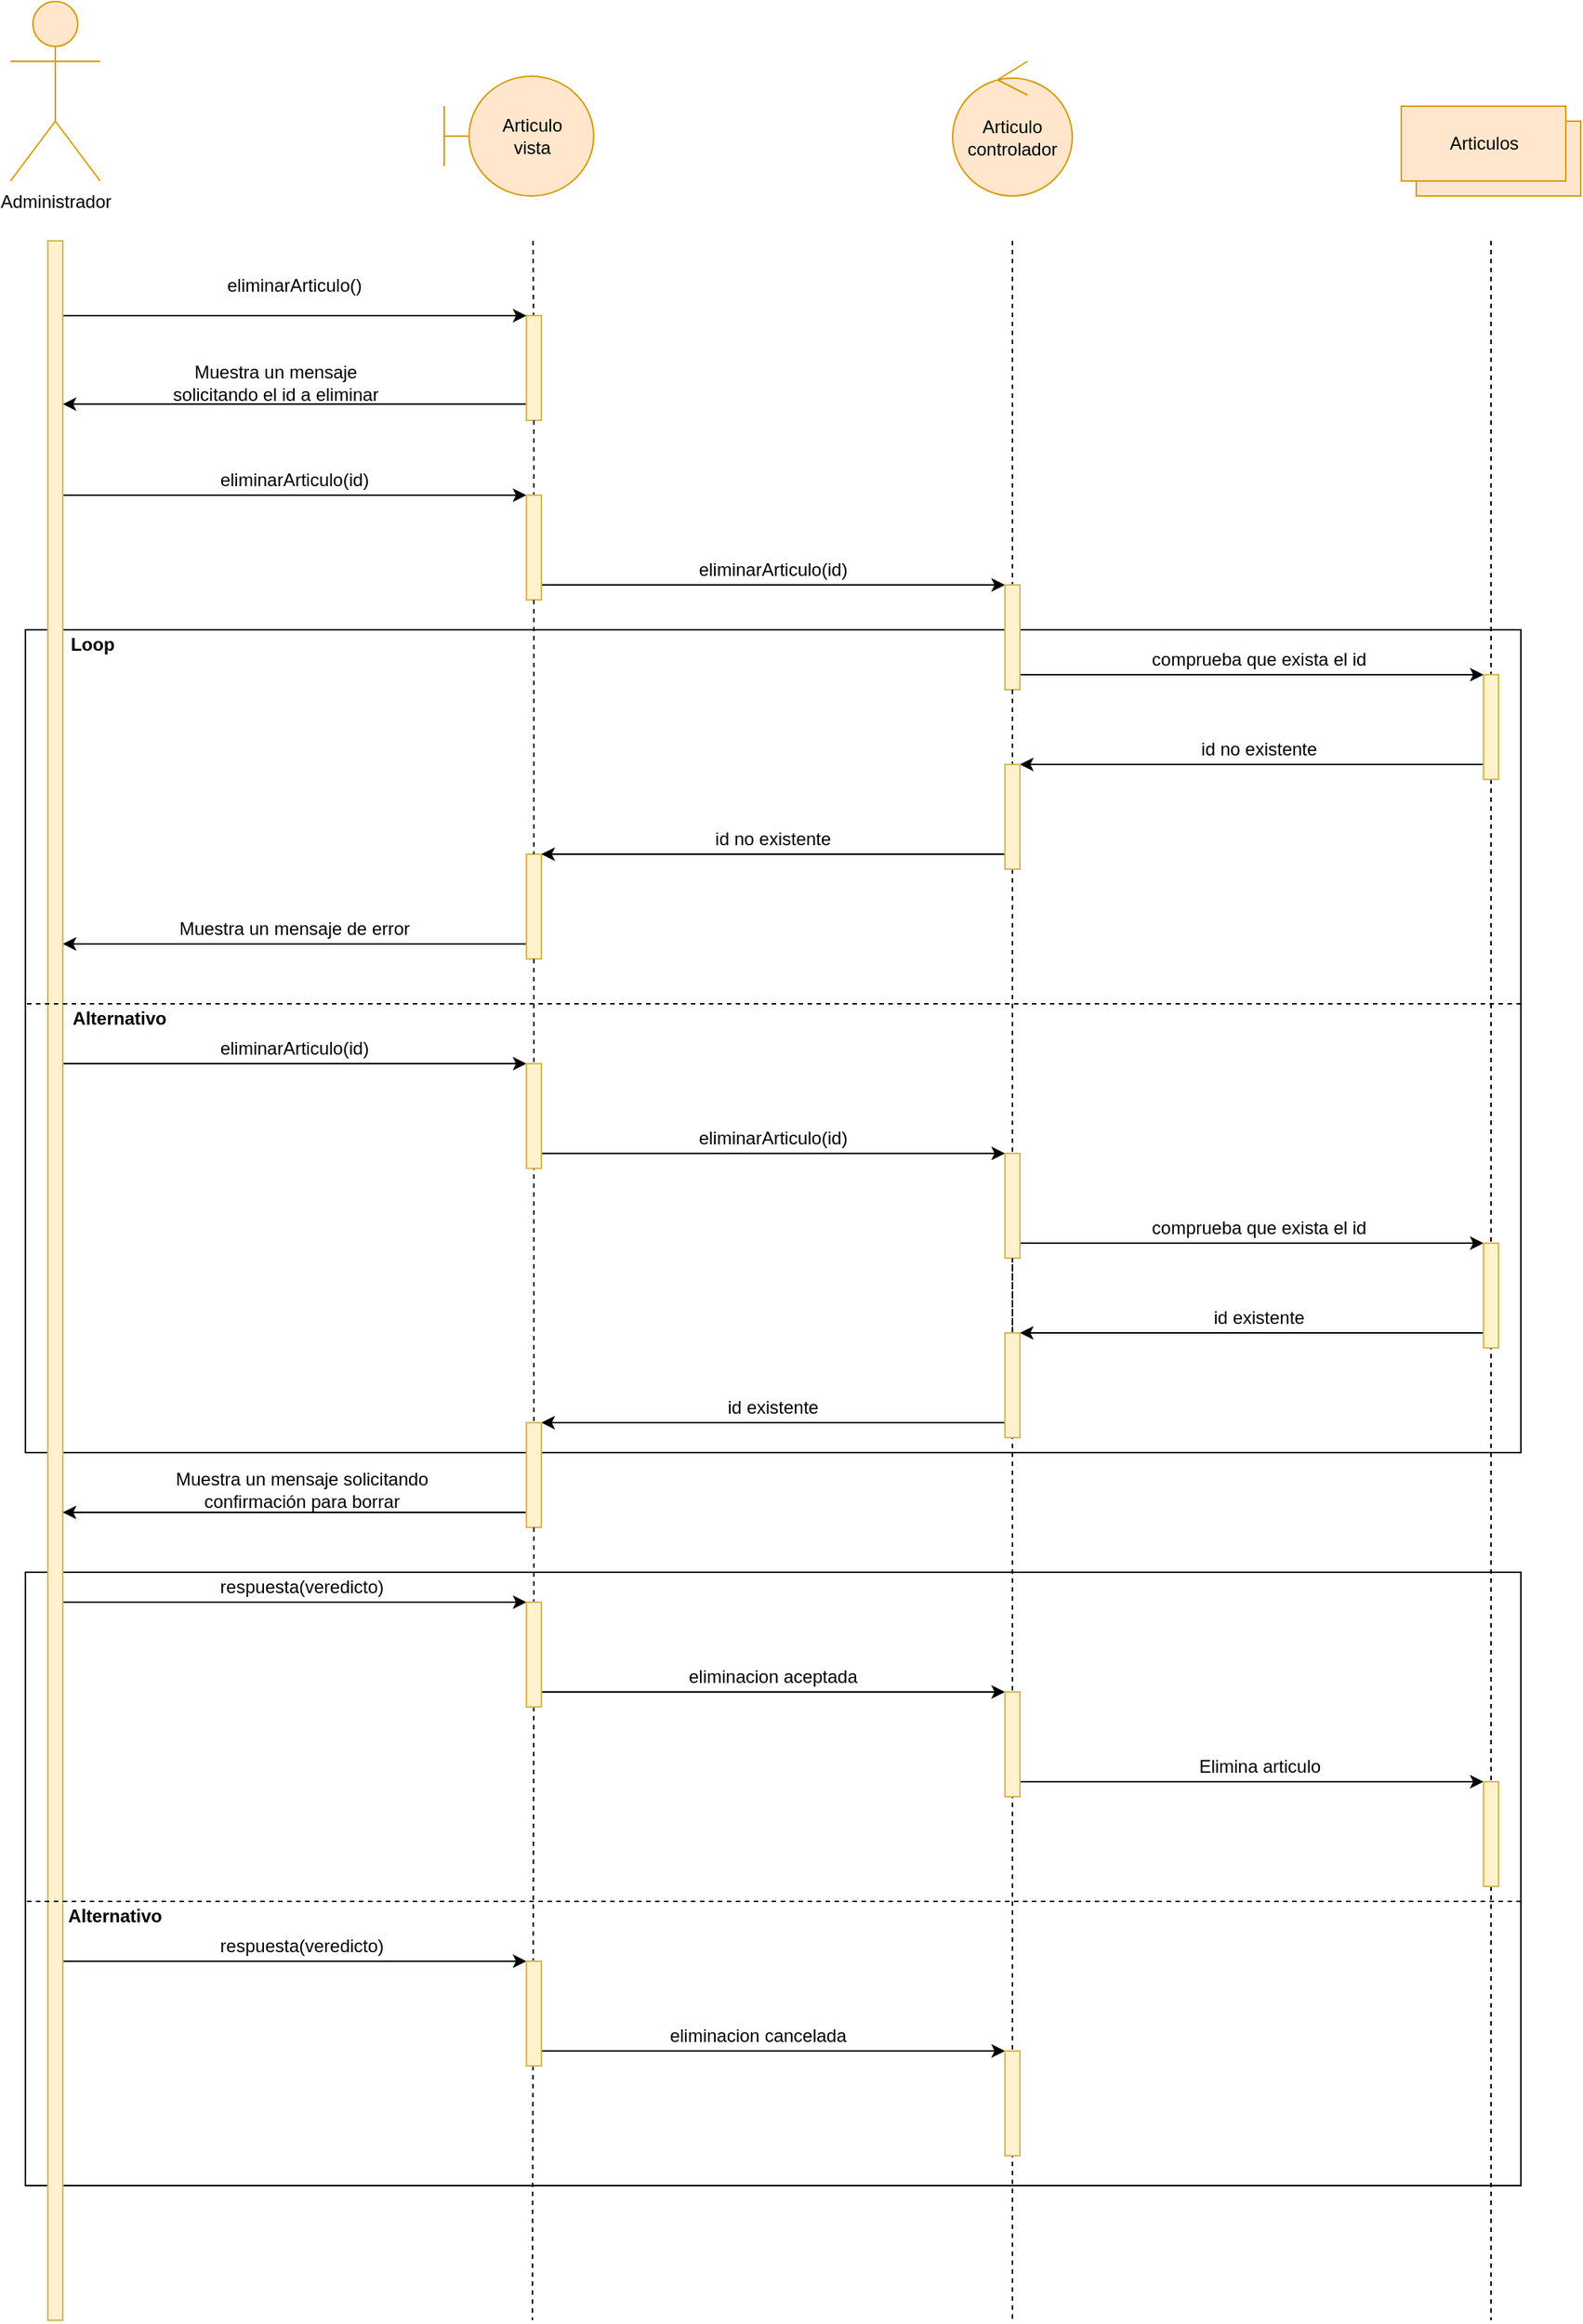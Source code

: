 <mxfile version="13.9.9" type="device"><diagram id="pXwIF2HZX7CvH8ZDANIK" name="Página-1"><mxGraphModel dx="5325" dy="1644" grid="1" gridSize="10" guides="1" tooltips="1" connect="1" arrows="1" fold="1" page="1" pageScale="1" pageWidth="827" pageHeight="1169" math="0" shadow="0"><root><mxCell id="0"/><mxCell id="1" parent="0"/><mxCell id="DD9sULa4TnjDetPjx_3E-93" value="" style="endArrow=classic;html=1;" edge="1" parent="1"><mxGeometry width="50" height="50" relative="1" as="geometry"><mxPoint x="-2145" y="1320" as="sourcePoint"/><mxPoint x="-1825" y="1320" as="targetPoint"/></mxGeometry></mxCell><mxCell id="DD9sULa4TnjDetPjx_3E-83" value="" style="rounded=0;whiteSpace=wrap;html=1;fillColor=none;" vertex="1" parent="1"><mxGeometry x="-2160" y="1060" width="1000" height="410" as="geometry"/></mxCell><mxCell id="DD9sULa4TnjDetPjx_3E-91" value="" style="endArrow=none;dashed=1;html=1;" edge="1" parent="1" target="DD9sULa4TnjDetPjx_3E-89"><mxGeometry width="50" height="50" relative="1" as="geometry"><mxPoint x="-1180" y="170" as="sourcePoint"/><mxPoint x="-1180" y="1320" as="targetPoint"/></mxGeometry></mxCell><mxCell id="DD9sULa4TnjDetPjx_3E-87" value="" style="endArrow=none;dashed=1;html=1;" edge="1" parent="1" source="DD9sULa4TnjDetPjx_3E-44"><mxGeometry width="50" height="50" relative="1" as="geometry"><mxPoint x="-1500" y="590" as="sourcePoint"/><mxPoint x="-1500" y="1560" as="targetPoint"/></mxGeometry></mxCell><mxCell id="DD9sULa4TnjDetPjx_3E-79" value="" style="endArrow=classic;html=1;" edge="1" parent="1"><mxGeometry width="50" height="50" relative="1" as="geometry"><mxPoint x="-2145" y="1080" as="sourcePoint"/><mxPoint x="-1825" y="1080" as="targetPoint"/></mxGeometry></mxCell><mxCell id="DD9sULa4TnjDetPjx_3E-41" value="" style="rounded=0;whiteSpace=wrap;html=1;fillColor=none;" vertex="1" parent="1"><mxGeometry x="-2160" y="430" width="1000" height="550" as="geometry"/></mxCell><mxCell id="DD9sULa4TnjDetPjx_3E-52" value="" style="endArrow=none;html=1;endFill=0;startArrow=classic;startFill=1;" edge="1" parent="1"><mxGeometry width="50" height="50" relative="1" as="geometry"><mxPoint x="-2135" y="640" as="sourcePoint"/><mxPoint x="-1815" y="640" as="targetPoint"/></mxGeometry></mxCell><mxCell id="DD9sULa4TnjDetPjx_3E-1" value="" style="endArrow=classic;html=1;" edge="1" parent="1"><mxGeometry width="50" height="50" relative="1" as="geometry"><mxPoint x="-2145" y="340" as="sourcePoint"/><mxPoint x="-1825" y="340" as="targetPoint"/></mxGeometry></mxCell><mxCell id="DD9sULa4TnjDetPjx_3E-2" value="Administrador" style="shape=umlActor;verticalLabelPosition=bottom;verticalAlign=top;html=1;outlineConnect=0;fillColor=#ffe6cc;strokeColor=#d79b00;" vertex="1" parent="1"><mxGeometry x="-2170" y="10" width="60" height="120" as="geometry"/></mxCell><mxCell id="DD9sULa4TnjDetPjx_3E-4" value="Articulo&lt;br&gt;vista" style="shape=umlBoundary;whiteSpace=wrap;html=1;fillColor=#ffe6cc;strokeColor=#d79b00;" vertex="1" parent="1"><mxGeometry x="-1880" y="60" width="100" height="80" as="geometry"/></mxCell><mxCell id="DD9sULa4TnjDetPjx_3E-5" value="Articulo&lt;br&gt;controlador" style="ellipse;shape=umlControl;whiteSpace=wrap;html=1;fillColor=#ffe6cc;strokeColor=#d79b00;" vertex="1" parent="1"><mxGeometry x="-1540" y="50" width="80" height="90" as="geometry"/></mxCell><mxCell id="DD9sULa4TnjDetPjx_3E-6" value="" style="group" vertex="1" connectable="0" parent="1"><mxGeometry x="-1240" y="80" width="120" height="60" as="geometry"/></mxCell><mxCell id="DD9sULa4TnjDetPjx_3E-7" value="Articulos" style="html=1;fillColor=#ffe6cc;strokeColor=#d79b00;" vertex="1" parent="DD9sULa4TnjDetPjx_3E-6"><mxGeometry x="10" y="10" width="110" height="50" as="geometry"/></mxCell><mxCell id="DD9sULa4TnjDetPjx_3E-8" value="Articulos" style="html=1;fillColor=#ffe6cc;strokeColor=#d79b00;" vertex="1" parent="DD9sULa4TnjDetPjx_3E-6"><mxGeometry width="110" height="50" as="geometry"/></mxCell><mxCell id="DD9sULa4TnjDetPjx_3E-9" value="" style="endArrow=none;dashed=1;html=1;" edge="1" parent="1" source="DD9sULa4TnjDetPjx_3E-81"><mxGeometry width="50" height="50" relative="1" as="geometry"><mxPoint x="-1820.59" y="170" as="sourcePoint"/><mxPoint x="-1821" y="1560" as="targetPoint"/></mxGeometry></mxCell><mxCell id="DD9sULa4TnjDetPjx_3E-10" value="" style="endArrow=none;dashed=1;html=1;" edge="1" parent="1" source="DD9sULa4TnjDetPjx_3E-86"><mxGeometry width="50" height="50" relative="1" as="geometry"><mxPoint x="-1500" y="170" as="sourcePoint"/><mxPoint x="-1500" y="1170" as="targetPoint"/></mxGeometry></mxCell><mxCell id="DD9sULa4TnjDetPjx_3E-11" value="" style="endArrow=none;dashed=1;html=1;" edge="1" parent="1" source="DD9sULa4TnjDetPjx_3E-89"><mxGeometry width="50" height="50" relative="1" as="geometry"><mxPoint x="-1180" y="170" as="sourcePoint"/><mxPoint x="-1180" y="1560" as="targetPoint"/></mxGeometry></mxCell><mxCell id="DD9sULa4TnjDetPjx_3E-13" value="" style="endArrow=none;dashed=1;html=1;" edge="1" parent="1" target="DD9sULa4TnjDetPjx_3E-12"><mxGeometry width="50" height="50" relative="1" as="geometry"><mxPoint x="-1820.59" y="170" as="sourcePoint"/><mxPoint x="-1820.59" y="1040" as="targetPoint"/></mxGeometry></mxCell><mxCell id="DD9sULa4TnjDetPjx_3E-14" value="eliminarArticulo()" style="text;html=1;strokeColor=none;fillColor=none;align=center;verticalAlign=middle;whiteSpace=wrap;rounded=0;" vertex="1" parent="1"><mxGeometry x="-2050" y="190" width="140" height="20" as="geometry"/></mxCell><mxCell id="DD9sULa4TnjDetPjx_3E-16" value="" style="endArrow=none;html=1;endFill=0;startArrow=classic;startFill=1;" edge="1" parent="1"><mxGeometry width="50" height="50" relative="1" as="geometry"><mxPoint x="-2135" y="279.17" as="sourcePoint"/><mxPoint x="-1815" y="279.17" as="targetPoint"/></mxGeometry></mxCell><mxCell id="DD9sULa4TnjDetPjx_3E-12" value="" style="rounded=0;whiteSpace=wrap;html=1;fillColor=#fff2cc;strokeColor=#d6b656;" vertex="1" parent="1"><mxGeometry x="-1825" y="220" width="10" height="70" as="geometry"/></mxCell><mxCell id="DD9sULa4TnjDetPjx_3E-17" value="Muestra un mensaje solicitando el id a eliminar" style="text;html=1;strokeColor=none;fillColor=none;align=center;verticalAlign=middle;whiteSpace=wrap;rounded=0;" vertex="1" parent="1"><mxGeometry x="-2075" y="250" width="165" height="30" as="geometry"/></mxCell><mxCell id="DD9sULa4TnjDetPjx_3E-18" value="eliminarArticulo(id)" style="text;html=1;strokeColor=none;fillColor=none;align=center;verticalAlign=middle;whiteSpace=wrap;rounded=0;" vertex="1" parent="1"><mxGeometry x="-2030" y="320" width="100" height="20" as="geometry"/></mxCell><mxCell id="DD9sULa4TnjDetPjx_3E-20" value="" style="endArrow=none;dashed=1;html=1;" edge="1" parent="1" source="DD9sULa4TnjDetPjx_3E-12" target="DD9sULa4TnjDetPjx_3E-19"><mxGeometry width="50" height="50" relative="1" as="geometry"><mxPoint x="-1820.03" y="290" as="sourcePoint"/><mxPoint x="-1820.59" y="1040" as="targetPoint"/></mxGeometry></mxCell><mxCell id="DD9sULa4TnjDetPjx_3E-22" value="" style="endArrow=classic;html=1;" edge="1" parent="1"><mxGeometry width="50" height="50" relative="1" as="geometry"><mxPoint x="-2145" y="220" as="sourcePoint"/><mxPoint x="-1825" y="220" as="targetPoint"/></mxGeometry></mxCell><mxCell id="DD9sULa4TnjDetPjx_3E-24" value="" style="endArrow=classic;html=1;" edge="1" parent="1"><mxGeometry width="50" height="50" relative="1" as="geometry"><mxPoint x="-1825" y="400" as="sourcePoint"/><mxPoint x="-1505" y="400" as="targetPoint"/></mxGeometry></mxCell><mxCell id="DD9sULa4TnjDetPjx_3E-19" value="" style="rounded=0;whiteSpace=wrap;html=1;fillColor=#fff2cc;strokeColor=#d6b656;" vertex="1" parent="1"><mxGeometry x="-1825" y="340" width="10" height="70" as="geometry"/></mxCell><mxCell id="DD9sULa4TnjDetPjx_3E-31" value="" style="endArrow=none;dashed=1;html=1;" edge="1" parent="1" target="DD9sULa4TnjDetPjx_3E-30"><mxGeometry width="50" height="50" relative="1" as="geometry"><mxPoint x="-1500" y="170" as="sourcePoint"/><mxPoint x="-1500" y="1040" as="targetPoint"/></mxGeometry></mxCell><mxCell id="DD9sULa4TnjDetPjx_3E-32" value="eliminarArticulo(id)" style="text;html=1;strokeColor=none;fillColor=none;align=center;verticalAlign=middle;whiteSpace=wrap;rounded=0;" vertex="1" parent="1"><mxGeometry x="-1710" y="380" width="100" height="20" as="geometry"/></mxCell><mxCell id="DD9sULa4TnjDetPjx_3E-33" value="" style="endArrow=classic;html=1;" edge="1" parent="1"><mxGeometry width="50" height="50" relative="1" as="geometry"><mxPoint x="-1505" y="460" as="sourcePoint"/><mxPoint x="-1185" y="460" as="targetPoint"/></mxGeometry></mxCell><mxCell id="DD9sULa4TnjDetPjx_3E-30" value="" style="rounded=0;whiteSpace=wrap;html=1;fillColor=#fff2cc;strokeColor=#d6b656;" vertex="1" parent="1"><mxGeometry x="-1505" y="400" width="10" height="70" as="geometry"/></mxCell><mxCell id="DD9sULa4TnjDetPjx_3E-42" value="comprueba que exista el id" style="text;html=1;strokeColor=none;fillColor=none;align=center;verticalAlign=middle;whiteSpace=wrap;rounded=0;" vertex="1" parent="1"><mxGeometry x="-1420" y="440" width="170" height="20" as="geometry"/></mxCell><mxCell id="DD9sULa4TnjDetPjx_3E-43" value="" style="endArrow=none;html=1;endFill=0;startArrow=classic;startFill=1;" edge="1" parent="1"><mxGeometry width="50" height="50" relative="1" as="geometry"><mxPoint x="-1495" y="520.0" as="sourcePoint"/><mxPoint x="-1175" y="520.0" as="targetPoint"/></mxGeometry></mxCell><mxCell id="DD9sULa4TnjDetPjx_3E-40" value="" style="rounded=0;whiteSpace=wrap;html=1;fillColor=#fff2cc;strokeColor=#d6b656;" vertex="1" parent="1"><mxGeometry x="-1185" y="460" width="10" height="70" as="geometry"/></mxCell><mxCell id="DD9sULa4TnjDetPjx_3E-45" value="" style="endArrow=none;dashed=1;html=1;" edge="1" parent="1" source="DD9sULa4TnjDetPjx_3E-30" target="DD9sULa4TnjDetPjx_3E-44"><mxGeometry width="50" height="50" relative="1" as="geometry"><mxPoint x="-1500" y="470" as="sourcePoint"/><mxPoint x="-1500" y="1040" as="targetPoint"/></mxGeometry></mxCell><mxCell id="DD9sULa4TnjDetPjx_3E-47" value="id no existente" style="text;html=1;strokeColor=none;fillColor=none;align=center;verticalAlign=middle;whiteSpace=wrap;rounded=0;" vertex="1" parent="1"><mxGeometry x="-1380" y="500" width="90" height="20" as="geometry"/></mxCell><mxCell id="DD9sULa4TnjDetPjx_3E-48" value="" style="rounded=0;whiteSpace=wrap;html=1;fillColor=#fff2cc;strokeColor=#d6b656;" vertex="1" parent="1"><mxGeometry x="-1825" y="580" width="10" height="70" as="geometry"/></mxCell><mxCell id="DD9sULa4TnjDetPjx_3E-49" value="" style="endArrow=none;dashed=1;html=1;" edge="1" parent="1" source="DD9sULa4TnjDetPjx_3E-19" target="DD9sULa4TnjDetPjx_3E-48"><mxGeometry width="50" height="50" relative="1" as="geometry"><mxPoint x="-1820.031" y="410" as="sourcePoint"/><mxPoint x="-1820.59" y="1040" as="targetPoint"/></mxGeometry></mxCell><mxCell id="DD9sULa4TnjDetPjx_3E-50" value="" style="endArrow=none;html=1;endFill=0;startArrow=classic;startFill=1;" edge="1" parent="1"><mxGeometry width="50" height="50" relative="1" as="geometry"><mxPoint x="-1815" y="580" as="sourcePoint"/><mxPoint x="-1495" y="580" as="targetPoint"/></mxGeometry></mxCell><mxCell id="DD9sULa4TnjDetPjx_3E-44" value="" style="rounded=0;whiteSpace=wrap;html=1;fillColor=#fff2cc;strokeColor=#d6b656;" vertex="1" parent="1"><mxGeometry x="-1505" y="520" width="10" height="70" as="geometry"/></mxCell><mxCell id="DD9sULa4TnjDetPjx_3E-51" value="id no existente" style="text;html=1;strokeColor=none;fillColor=none;align=center;verticalAlign=middle;whiteSpace=wrap;rounded=0;" vertex="1" parent="1"><mxGeometry x="-1705" y="560" width="90" height="20" as="geometry"/></mxCell><mxCell id="DD9sULa4TnjDetPjx_3E-53" value="Muestra un mensaje de error" style="text;html=1;strokeColor=none;fillColor=none;align=center;verticalAlign=middle;whiteSpace=wrap;rounded=0;" vertex="1" parent="1"><mxGeometry x="-2060" y="620" width="160" height="20" as="geometry"/></mxCell><mxCell id="DD9sULa4TnjDetPjx_3E-54" value="" style="endArrow=classic;html=1;" edge="1" parent="1"><mxGeometry width="50" height="50" relative="1" as="geometry"><mxPoint x="-2145" y="720" as="sourcePoint"/><mxPoint x="-1825" y="720" as="targetPoint"/></mxGeometry></mxCell><mxCell id="DD9sULa4TnjDetPjx_3E-55" value="eliminarArticulo(id)" style="text;html=1;strokeColor=none;fillColor=none;align=center;verticalAlign=middle;whiteSpace=wrap;rounded=0;" vertex="1" parent="1"><mxGeometry x="-2030" y="700" width="100" height="20" as="geometry"/></mxCell><mxCell id="DD9sULa4TnjDetPjx_3E-56" value="" style="endArrow=classic;html=1;" edge="1" parent="1"><mxGeometry width="50" height="50" relative="1" as="geometry"><mxPoint x="-1825" y="780" as="sourcePoint"/><mxPoint x="-1505" y="780" as="targetPoint"/></mxGeometry></mxCell><mxCell id="DD9sULa4TnjDetPjx_3E-58" value="eliminarArticulo(id)" style="text;html=1;strokeColor=none;fillColor=none;align=center;verticalAlign=middle;whiteSpace=wrap;rounded=0;" vertex="1" parent="1"><mxGeometry x="-1710" y="760" width="100" height="20" as="geometry"/></mxCell><mxCell id="DD9sULa4TnjDetPjx_3E-59" value="" style="endArrow=classic;html=1;" edge="1" parent="1"><mxGeometry width="50" height="50" relative="1" as="geometry"><mxPoint x="-1505" y="840" as="sourcePoint"/><mxPoint x="-1185" y="840" as="targetPoint"/></mxGeometry></mxCell><mxCell id="DD9sULa4TnjDetPjx_3E-60" value="" style="rounded=0;whiteSpace=wrap;html=1;fillColor=#fff2cc;strokeColor=#d6b656;" vertex="1" parent="1"><mxGeometry x="-1505" y="780" width="10" height="70" as="geometry"/></mxCell><mxCell id="DD9sULa4TnjDetPjx_3E-61" value="comprueba que exista el id" style="text;html=1;strokeColor=none;fillColor=none;align=center;verticalAlign=middle;whiteSpace=wrap;rounded=0;" vertex="1" parent="1"><mxGeometry x="-1420" y="820" width="170" height="20" as="geometry"/></mxCell><mxCell id="DD9sULa4TnjDetPjx_3E-62" value="" style="endArrow=none;html=1;endFill=0;startArrow=classic;startFill=1;" edge="1" parent="1"><mxGeometry width="50" height="50" relative="1" as="geometry"><mxPoint x="-1495" y="900" as="sourcePoint"/><mxPoint x="-1175" y="900" as="targetPoint"/></mxGeometry></mxCell><mxCell id="DD9sULa4TnjDetPjx_3E-63" value="" style="rounded=0;whiteSpace=wrap;html=1;fillColor=#fff2cc;strokeColor=#d6b656;" vertex="1" parent="1"><mxGeometry x="-1185" y="840" width="10" height="70" as="geometry"/></mxCell><mxCell id="DD9sULa4TnjDetPjx_3E-64" value="" style="endArrow=none;dashed=1;html=1;" edge="1" parent="1" source="DD9sULa4TnjDetPjx_3E-60"><mxGeometry width="50" height="50" relative="1" as="geometry"><mxPoint x="-1500" y="850" as="sourcePoint"/><mxPoint x="-1500" y="900" as="targetPoint"/></mxGeometry></mxCell><mxCell id="DD9sULa4TnjDetPjx_3E-65" value="id existente" style="text;html=1;strokeColor=none;fillColor=none;align=center;verticalAlign=middle;whiteSpace=wrap;rounded=0;" vertex="1" parent="1"><mxGeometry x="-1380" y="880" width="90" height="20" as="geometry"/></mxCell><mxCell id="DD9sULa4TnjDetPjx_3E-3" value="" style="rounded=0;whiteSpace=wrap;html=1;fillColor=#fff2cc;strokeColor=#d6b656;" vertex="1" parent="1"><mxGeometry x="-2145" y="170" width="10" height="1390" as="geometry"/></mxCell><mxCell id="DD9sULa4TnjDetPjx_3E-67" value="" style="endArrow=none;html=1;endFill=0;startArrow=classic;startFill=1;" edge="1" parent="1"><mxGeometry width="50" height="50" relative="1" as="geometry"><mxPoint x="-1815" y="960" as="sourcePoint"/><mxPoint x="-1495" y="960" as="targetPoint"/></mxGeometry></mxCell><mxCell id="DD9sULa4TnjDetPjx_3E-68" value="" style="rounded=0;whiteSpace=wrap;html=1;fillColor=#fff2cc;strokeColor=#d6b656;" vertex="1" parent="1"><mxGeometry x="-1505" y="900" width="10" height="70" as="geometry"/></mxCell><mxCell id="DD9sULa4TnjDetPjx_3E-69" value="id existente" style="text;html=1;strokeColor=none;fillColor=none;align=center;verticalAlign=middle;whiteSpace=wrap;rounded=0;" vertex="1" parent="1"><mxGeometry x="-1705" y="940" width="90" height="20" as="geometry"/></mxCell><mxCell id="DD9sULa4TnjDetPjx_3E-71" value="" style="endArrow=none;dashed=1;html=1;" edge="1" parent="1" source="DD9sULa4TnjDetPjx_3E-48" target="DD9sULa4TnjDetPjx_3E-70"><mxGeometry width="50" height="50" relative="1" as="geometry"><mxPoint x="-1820.049" y="650" as="sourcePoint"/><mxPoint x="-1820.59" y="1040" as="targetPoint"/></mxGeometry></mxCell><mxCell id="DD9sULa4TnjDetPjx_3E-72" value="" style="endArrow=none;dashed=1;html=1;" edge="1" parent="1"><mxGeometry width="50" height="50" relative="1" as="geometry"><mxPoint x="-1160" y="680" as="sourcePoint"/><mxPoint x="-2160" y="680" as="targetPoint"/></mxGeometry></mxCell><mxCell id="DD9sULa4TnjDetPjx_3E-74" value="&lt;b&gt;Loop&lt;/b&gt;" style="text;html=1;strokeColor=none;fillColor=none;align=center;verticalAlign=middle;whiteSpace=wrap;rounded=0;" vertex="1" parent="1"><mxGeometry x="-2135" y="430" width="40" height="20" as="geometry"/></mxCell><mxCell id="DD9sULa4TnjDetPjx_3E-75" value="&lt;b&gt;Alternativo&lt;/b&gt;" style="text;html=1;strokeColor=none;fillColor=none;align=center;verticalAlign=middle;whiteSpace=wrap;rounded=0;" vertex="1" parent="1"><mxGeometry x="-2127" y="680" width="60" height="20" as="geometry"/></mxCell><mxCell id="DD9sULa4TnjDetPjx_3E-57" value="" style="rounded=0;whiteSpace=wrap;html=1;fillColor=#fff2cc;strokeColor=#d6b656;" vertex="1" parent="1"><mxGeometry x="-1825" y="720" width="10" height="70" as="geometry"/></mxCell><mxCell id="DD9sULa4TnjDetPjx_3E-76" value="" style="endArrow=none;html=1;endFill=0;startArrow=classic;startFill=1;" edge="1" parent="1"><mxGeometry width="50" height="50" relative="1" as="geometry"><mxPoint x="-2135" y="1020" as="sourcePoint"/><mxPoint x="-1815" y="1020" as="targetPoint"/></mxGeometry></mxCell><mxCell id="DD9sULa4TnjDetPjx_3E-70" value="" style="rounded=0;whiteSpace=wrap;html=1;fillColor=#fff2cc;strokeColor=#d6b656;" vertex="1" parent="1"><mxGeometry x="-1825" y="960" width="10" height="70" as="geometry"/></mxCell><mxCell id="DD9sULa4TnjDetPjx_3E-77" value="Muestra un mensaje solicitando confirmación para borrar" style="text;html=1;strokeColor=none;fillColor=none;align=center;verticalAlign=middle;whiteSpace=wrap;rounded=0;" vertex="1" parent="1"><mxGeometry x="-2070" y="990" width="190" height="30" as="geometry"/></mxCell><mxCell id="DD9sULa4TnjDetPjx_3E-80" value="respuesta(veredicto)" style="text;html=1;strokeColor=none;fillColor=none;align=center;verticalAlign=middle;whiteSpace=wrap;rounded=0;" vertex="1" parent="1"><mxGeometry x="-2035" y="1060" width="120" height="20" as="geometry"/></mxCell><mxCell id="DD9sULa4TnjDetPjx_3E-82" value="" style="endArrow=none;dashed=1;html=1;" edge="1" parent="1" source="DD9sULa4TnjDetPjx_3E-70" target="DD9sULa4TnjDetPjx_3E-81"><mxGeometry width="50" height="50" relative="1" as="geometry"><mxPoint x="-1820.2" y="1030" as="sourcePoint"/><mxPoint x="-1821" y="1170" as="targetPoint"/></mxGeometry></mxCell><mxCell id="DD9sULa4TnjDetPjx_3E-84" value="Elimina articulo" style="text;html=1;strokeColor=none;fillColor=none;align=center;verticalAlign=middle;whiteSpace=wrap;rounded=0;" vertex="1" parent="1"><mxGeometry x="-1387.5" y="1180" width="105" height="20" as="geometry"/></mxCell><mxCell id="DD9sULa4TnjDetPjx_3E-85" value="" style="endArrow=classic;html=1;" edge="1" parent="1"><mxGeometry width="50" height="50" relative="1" as="geometry"><mxPoint x="-1825" y="1140" as="sourcePoint"/><mxPoint x="-1505" y="1140" as="targetPoint"/></mxGeometry></mxCell><mxCell id="DD9sULa4TnjDetPjx_3E-88" value="eliminacion aceptada" style="text;html=1;strokeColor=none;fillColor=none;align=center;verticalAlign=middle;whiteSpace=wrap;rounded=0;" vertex="1" parent="1"><mxGeometry x="-1720" y="1120" width="120" height="20" as="geometry"/></mxCell><mxCell id="DD9sULa4TnjDetPjx_3E-81" value="" style="rounded=0;whiteSpace=wrap;html=1;fillColor=#fff2cc;strokeColor=#d6b656;" vertex="1" parent="1"><mxGeometry x="-1825" y="1080" width="10" height="70" as="geometry"/></mxCell><mxCell id="DD9sULa4TnjDetPjx_3E-90" value="" style="endArrow=classic;html=1;" edge="1" parent="1"><mxGeometry width="50" height="50" relative="1" as="geometry"><mxPoint x="-1505" y="1200" as="sourcePoint"/><mxPoint x="-1185" y="1200" as="targetPoint"/></mxGeometry></mxCell><mxCell id="DD9sULa4TnjDetPjx_3E-86" value="" style="rounded=0;whiteSpace=wrap;html=1;fillColor=#fff2cc;strokeColor=#d6b656;" vertex="1" parent="1"><mxGeometry x="-1505" y="1140" width="10" height="70" as="geometry"/></mxCell><mxCell id="DD9sULa4TnjDetPjx_3E-89" value="" style="rounded=0;whiteSpace=wrap;html=1;fillColor=#fff2cc;strokeColor=#d6b656;" vertex="1" parent="1"><mxGeometry x="-1185" y="1200" width="10" height="70" as="geometry"/></mxCell><mxCell id="DD9sULa4TnjDetPjx_3E-94" value="" style="endArrow=none;dashed=1;html=1;" edge="1" parent="1" source="DD9sULa4TnjDetPjx_3E-101"><mxGeometry width="50" height="50" relative="1" as="geometry"><mxPoint x="-1500" y="410" as="sourcePoint"/><mxPoint x="-1500" y="1410" as="targetPoint"/></mxGeometry></mxCell><mxCell id="DD9sULa4TnjDetPjx_3E-95" value="respuesta(veredicto)" style="text;html=1;strokeColor=none;fillColor=none;align=center;verticalAlign=middle;whiteSpace=wrap;rounded=0;" vertex="1" parent="1"><mxGeometry x="-2035" y="1300" width="120" height="20" as="geometry"/></mxCell><mxCell id="DD9sULa4TnjDetPjx_3E-97" value="" style="endArrow=classic;html=1;" edge="1" parent="1"><mxGeometry width="50" height="50" relative="1" as="geometry"><mxPoint x="-1825" y="1380" as="sourcePoint"/><mxPoint x="-1505" y="1380" as="targetPoint"/></mxGeometry></mxCell><mxCell id="DD9sULa4TnjDetPjx_3E-98" value="eliminacion cancelada" style="text;html=1;strokeColor=none;fillColor=none;align=center;verticalAlign=middle;whiteSpace=wrap;rounded=0;" vertex="1" parent="1"><mxGeometry x="-1740" y="1360" width="140" height="20" as="geometry"/></mxCell><mxCell id="DD9sULa4TnjDetPjx_3E-99" value="" style="rounded=0;whiteSpace=wrap;html=1;fillColor=#fff2cc;strokeColor=#d6b656;" vertex="1" parent="1"><mxGeometry x="-1825" y="1320" width="10" height="70" as="geometry"/></mxCell><mxCell id="DD9sULa4TnjDetPjx_3E-101" value="" style="rounded=0;whiteSpace=wrap;html=1;fillColor=#fff2cc;strokeColor=#d6b656;" vertex="1" parent="1"><mxGeometry x="-1505" y="1380" width="10" height="70" as="geometry"/></mxCell><mxCell id="DD9sULa4TnjDetPjx_3E-103" value="" style="endArrow=none;dashed=1;html=1;" edge="1" parent="1"><mxGeometry width="50" height="50" relative="1" as="geometry"><mxPoint x="-1160" y="1280" as="sourcePoint"/><mxPoint x="-2160" y="1280" as="targetPoint"/></mxGeometry></mxCell><mxCell id="DD9sULa4TnjDetPjx_3E-104" value="&lt;b&gt;Alternativo&lt;/b&gt;" style="text;html=1;strokeColor=none;fillColor=none;align=center;verticalAlign=middle;whiteSpace=wrap;rounded=0;" vertex="1" parent="1"><mxGeometry x="-2130" y="1280" width="60" height="20" as="geometry"/></mxCell></root></mxGraphModel></diagram></mxfile>